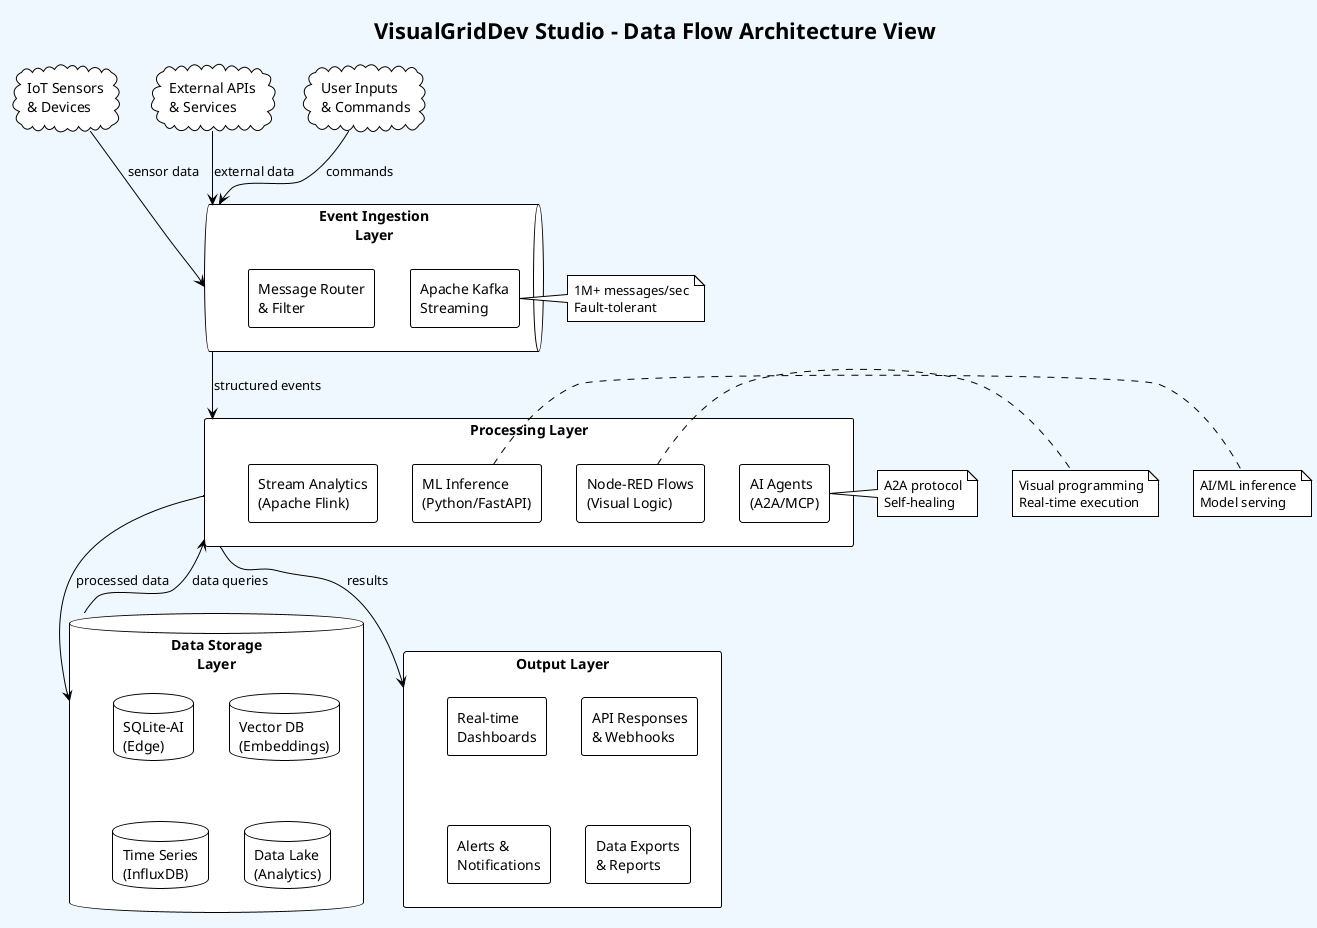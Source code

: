 @startuml
!theme plain
skinparam backgroundColor #f0f8ff

title VisualGridDev Studio - Data Flow Architecture View

!define DATASOURCE cloud
!define PROCESSOR rectangle
!define STORAGE database
!define STREAM queue

DATASOURCE "IoT Sensors\n& Devices" as iot
DATASOURCE "External APIs\n& Services" as apis
DATASOURCE "User Inputs\n& Commands" as users

STREAM "Event Ingestion\nLayer" as ingestion {
  PROCESSOR "Apache Kafka\nStreaming" as kafka
  PROCESSOR "Message Router\n& Filter" as router
}

PROCESSOR "Processing Layer" as processing {
  PROCESSOR "AI Agents\n(A2A/MCP)" as agents
  PROCESSOR "Node-RED Flows\n(Visual Logic)" as flows
  PROCESSOR "ML Inference\n(Python/FastAPI)" as ml
  PROCESSOR "Stream Analytics\n(Apache Flink)" as analytics
}

STORAGE "Data Storage\nLayer" as storage {
  STORAGE "SQLite-AI\n(Edge)" as sqliteai
  STORAGE "Vector DB\n(Embeddings)" as vectordb
  STORAGE "Time Series\n(InfluxDB)" as timeseries
  STORAGE "Data Lake\n(Analytics)" as datalake
}

PROCESSOR "Output Layer" as output {
  PROCESSOR "Real-time\nDashboards" as dashboards
  PROCESSOR "API Responses\n& Webhooks" as responses
  PROCESSOR "Alerts &\nNotifications" as alerts
  PROCESSOR "Data Exports\n& Reports" as exports
}

iot --> ingestion : sensor data
apis --> ingestion : external data
users --> ingestion : commands

ingestion --> processing : structured events
processing --> storage : processed data
storage --> processing : data queries
processing --> output : results

note right of kafka : 1M+ messages/sec\nFault-tolerant
note right of agents : A2A protocol\nSelf-healing
note right of flows : Visual programming\nReal-time execution
note right of ml : AI/ML inference\nModel serving

@enduml